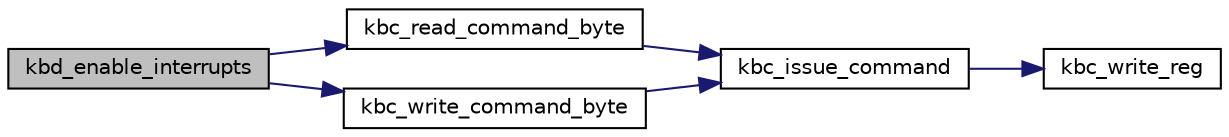 digraph "kbd_enable_interrupts"
{
 // LATEX_PDF_SIZE
  edge [fontname="Helvetica",fontsize="10",labelfontname="Helvetica",labelfontsize="10"];
  node [fontname="Helvetica",fontsize="10",shape=record];
  rankdir="LR";
  Node1 [label="kbd_enable_interrupts",height=0.2,width=0.4,color="black", fillcolor="grey75", style="filled", fontcolor="black",tooltip="Enables keyboard interrupts."];
  Node1 -> Node2 [color="midnightblue",fontsize="10",style="solid",fontname="Helvetica"];
  Node2 [label="kbc_read_command_byte",height=0.2,width=0.4,color="black", fillcolor="white", style="filled",URL="$group__kbc.html#ga4996d0950caa2122c3a9aa731a5f52d9",tooltip="Reads the kbc command byte."];
  Node2 -> Node3 [color="midnightblue",fontsize="10",style="solid",fontname="Helvetica"];
  Node3 [label="kbc_issue_command",height=0.2,width=0.4,color="black", fillcolor="white", style="filled",URL="$group__kbc.html#ga978c37bd6eca1b2724372aee45770670",tooltip="Issues a command to the kbc."];
  Node3 -> Node4 [color="midnightblue",fontsize="10",style="solid",fontname="Helvetica"];
  Node4 [label="kbc_write_reg",height=0.2,width=0.4,color="black", fillcolor="white", style="filled",URL="$group__kbc.html#ga628109931012fdfa144b55cc679a7fe9",tooltip="Writes a byte to a kbc register."];
  Node1 -> Node5 [color="midnightblue",fontsize="10",style="solid",fontname="Helvetica"];
  Node5 [label="kbc_write_command_byte",height=0.2,width=0.4,color="black", fillcolor="white", style="filled",URL="$group__kbc.html#gad22fa061f412af69b9d8f777ca55b04e",tooltip="Writes the kbc command byte."];
  Node5 -> Node3 [color="midnightblue",fontsize="10",style="solid",fontname="Helvetica"];
}
